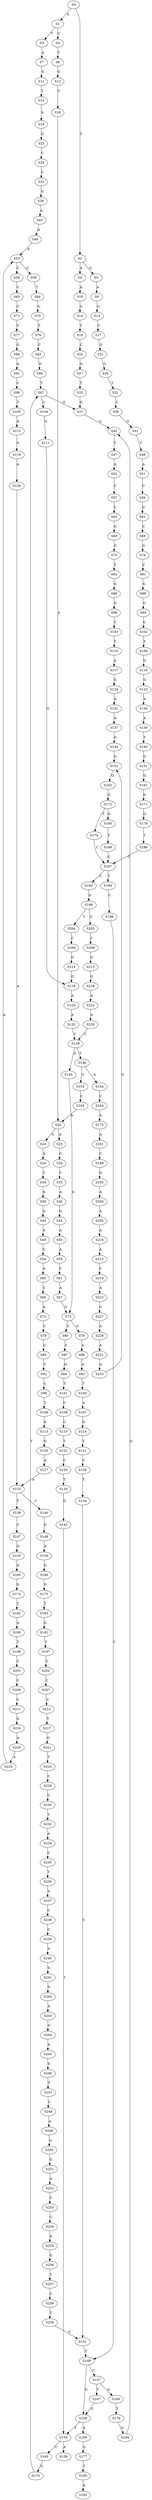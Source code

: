 strict digraph  {
	S0 -> S1 [ label = A ];
	S0 -> S2 [ label = T ];
	S1 -> S3 [ label = T ];
	S1 -> S4 [ label = C ];
	S2 -> S5 [ label = G ];
	S2 -> S6 [ label = A ];
	S3 -> S7 [ label = A ];
	S4 -> S8 [ label = T ];
	S5 -> S9 [ label = A ];
	S6 -> S10 [ label = A ];
	S7 -> S11 [ label = G ];
	S8 -> S12 [ label = G ];
	S9 -> S13 [ label = G ];
	S10 -> S14 [ label = G ];
	S11 -> S15 [ label = T ];
	S12 -> S16 [ label = C ];
	S13 -> S17 [ label = C ];
	S14 -> S18 [ label = T ];
	S15 -> S19 [ label = A ];
	S16 -> S20 [ label = A ];
	S17 -> S21 [ label = G ];
	S18 -> S22 [ label = C ];
	S19 -> S23 [ label = G ];
	S20 -> S24 [ label = G ];
	S20 -> S25 [ label = A ];
	S21 -> S26 [ label = G ];
	S22 -> S27 [ label = G ];
	S23 -> S28 [ label = C ];
	S24 -> S29 [ label = A ];
	S25 -> S30 [ label = C ];
	S26 -> S31 [ label = T ];
	S27 -> S32 [ label = T ];
	S28 -> S33 [ label = C ];
	S29 -> S34 [ label = C ];
	S30 -> S35 [ label = C ];
	S31 -> S36 [ label = C ];
	S32 -> S37 [ label = G ];
	S33 -> S38 [ label = G ];
	S34 -> S39 [ label = G ];
	S35 -> S40 [ label = A ];
	S36 -> S41 [ label = G ];
	S37 -> S42 [ label = G ];
	S38 -> S43 [ label = A ];
	S39 -> S44 [ label = G ];
	S40 -> S45 [ label = G ];
	S41 -> S46 [ label = C ];
	S42 -> S47 [ label = T ];
	S43 -> S48 [ label = A ];
	S44 -> S49 [ label = A ];
	S45 -> S50 [ label = A ];
	S46 -> S51 [ label = A ];
	S47 -> S52 [ label = A ];
	S48 -> S53 [ label = A ];
	S49 -> S54 [ label = C ];
	S50 -> S55 [ label = A ];
	S51 -> S56 [ label = C ];
	S52 -> S57 [ label = C ];
	S53 -> S58 [ label = G ];
	S53 -> S59 [ label = C ];
	S54 -> S60 [ label = A ];
	S55 -> S61 [ label = C ];
	S56 -> S62 [ label = G ];
	S57 -> S63 [ label = C ];
	S58 -> S64 [ label = T ];
	S59 -> S65 [ label = C ];
	S60 -> S66 [ label = C ];
	S61 -> S67 [ label = A ];
	S62 -> S68 [ label = C ];
	S63 -> S69 [ label = G ];
	S64 -> S70 [ label = G ];
	S65 -> S71 [ label = C ];
	S66 -> S72 [ label = A ];
	S67 -> S73 [ label = G ];
	S68 -> S74 [ label = G ];
	S69 -> S75 [ label = G ];
	S70 -> S76 [ label = T ];
	S71 -> S77 [ label = C ];
	S72 -> S78 [ label = C ];
	S73 -> S79 [ label = G ];
	S73 -> S80 [ label = C ];
	S74 -> S81 [ label = C ];
	S75 -> S82 [ label = T ];
	S76 -> S83 [ label = C ];
	S77 -> S84 [ label = G ];
	S78 -> S85 [ label = C ];
	S79 -> S86 [ label = A ];
	S80 -> S87 [ label = C ];
	S81 -> S88 [ label = G ];
	S82 -> S89 [ label = G ];
	S83 -> S90 [ label = G ];
	S84 -> S91 [ label = A ];
	S85 -> S92 [ label = T ];
	S86 -> S93 [ label = A ];
	S87 -> S94 [ label = G ];
	S88 -> S95 [ label = G ];
	S89 -> S96 [ label = G ];
	S90 -> S97 [ label = T ];
	S91 -> S98 [ label = C ];
	S92 -> S99 [ label = C ];
	S93 -> S100 [ label = T ];
	S94 -> S101 [ label = T ];
	S95 -> S102 [ label = C ];
	S96 -> S103 [ label = T ];
	S97 -> S104 [ label = C ];
	S97 -> S37 [ label = G ];
	S98 -> S105 [ label = T ];
	S99 -> S106 [ label = T ];
	S100 -> S107 [ label = A ];
	S101 -> S108 [ label = C ];
	S102 -> S109 [ label = T ];
	S103 -> S110 [ label = T ];
	S104 -> S111 [ label = G ];
	S105 -> S112 [ label = A ];
	S106 -> S113 [ label = A ];
	S107 -> S114 [ label = G ];
	S108 -> S115 [ label = C ];
	S109 -> S116 [ label = G ];
	S110 -> S117 [ label = A ];
	S111 -> S118 [ label = G ];
	S112 -> S119 [ label = G ];
	S113 -> S120 [ label = G ];
	S114 -> S121 [ label = T ];
	S115 -> S122 [ label = T ];
	S116 -> S123 [ label = G ];
	S117 -> S124 [ label = G ];
	S118 -> S125 [ label = A ];
	S119 -> S126 [ label = A ];
	S120 -> S127 [ label = A ];
	S121 -> S128 [ label = C ];
	S122 -> S129 [ label = C ];
	S123 -> S130 [ label = A ];
	S124 -> S131 [ label = A ];
	S125 -> S132 [ label = A ];
	S126 -> S133 [ label = A ];
	S127 -> S133 [ label = A ];
	S128 -> S134 [ label = T ];
	S129 -> S135 [ label = T ];
	S130 -> S136 [ label = A ];
	S131 -> S137 [ label = A ];
	S132 -> S138 [ label = C ];
	S133 -> S139 [ label = T ];
	S133 -> S140 [ label = C ];
	S134 -> S141 [ label = C ];
	S135 -> S142 [ label = G ];
	S136 -> S143 [ label = T ];
	S137 -> S144 [ label = G ];
	S138 -> S145 [ label = A ];
	S138 -> S146 [ label = T ];
	S139 -> S147 [ label = C ];
	S140 -> S148 [ label = G ];
	S141 -> S149 [ label = T ];
	S142 -> S150 [ label = T ];
	S143 -> S151 [ label = G ];
	S144 -> S152 [ label = G ];
	S145 -> S73 [ label = G ];
	S146 -> S153 [ label = G ];
	S146 -> S154 [ label = A ];
	S147 -> S155 [ label = G ];
	S148 -> S156 [ label = A ];
	S149 -> S157 [ label = C ];
	S149 -> S158 [ label = G ];
	S150 -> S159 [ label = A ];
	S150 -> S160 [ label = C ];
	S151 -> S161 [ label = G ];
	S152 -> S162 [ label = G ];
	S153 -> S163 [ label = C ];
	S154 -> S164 [ label = C ];
	S155 -> S165 [ label = G ];
	S156 -> S166 [ label = G ];
	S157 -> S167 [ label = T ];
	S157 -> S168 [ label = G ];
	S158 -> S169 [ label = A ];
	S158 -> S150 [ label = T ];
	S160 -> S170 [ label = G ];
	S161 -> S171 [ label = G ];
	S162 -> S172 [ label = G ];
	S163 -> S20 [ label = A ];
	S164 -> S173 [ label = A ];
	S165 -> S174 [ label = G ];
	S166 -> S175 [ label = G ];
	S167 -> S158 [ label = G ];
	S168 -> S176 [ label = T ];
	S169 -> S177 [ label = G ];
	S170 -> S97 [ label = T ];
	S171 -> S178 [ label = G ];
	S172 -> S179 [ label = T ];
	S172 -> S180 [ label = G ];
	S173 -> S181 [ label = A ];
	S174 -> S182 [ label = T ];
	S175 -> S183 [ label = T ];
	S176 -> S184 [ label = G ];
	S177 -> S185 [ label = T ];
	S178 -> S186 [ label = T ];
	S179 -> S187 [ label = C ];
	S180 -> S188 [ label = T ];
	S181 -> S189 [ label = C ];
	S182 -> S190 [ label = A ];
	S183 -> S191 [ label = G ];
	S184 -> S42 [ label = G ];
	S185 -> S192 [ label = A ];
	S186 -> S187 [ label = C ];
	S187 -> S193 [ label = C ];
	S187 -> S194 [ label = T ];
	S188 -> S187 [ label = C ];
	S189 -> S195 [ label = G ];
	S190 -> S196 [ label = T ];
	S191 -> S197 [ label = T ];
	S193 -> S198 [ label = G ];
	S194 -> S199 [ label = C ];
	S195 -> S200 [ label = A ];
	S196 -> S201 [ label = C ];
	S197 -> S202 [ label = C ];
	S198 -> S203 [ label = C ];
	S198 -> S204 [ label = T ];
	S199 -> S149 [ label = T ];
	S200 -> S205 [ label = A ];
	S201 -> S206 [ label = C ];
	S202 -> S207 [ label = C ];
	S203 -> S208 [ label = C ];
	S204 -> S209 [ label = C ];
	S205 -> S210 [ label = A ];
	S206 -> S211 [ label = C ];
	S207 -> S212 [ label = C ];
	S208 -> S213 [ label = G ];
	S209 -> S214 [ label = G ];
	S210 -> S215 [ label = A ];
	S211 -> S216 [ label = G ];
	S212 -> S217 [ label = T ];
	S213 -> S218 [ label = G ];
	S214 -> S118 [ label = G ];
	S215 -> S219 [ label = C ];
	S216 -> S220 [ label = A ];
	S217 -> S221 [ label = G ];
	S218 -> S222 [ label = A ];
	S219 -> S223 [ label = A ];
	S220 -> S224 [ label = A ];
	S221 -> S225 [ label = T ];
	S222 -> S226 [ label = A ];
	S223 -> S227 [ label = G ];
	S224 -> S53 [ label = A ];
	S225 -> S228 [ label = C ];
	S226 -> S138 [ label = C ];
	S227 -> S229 [ label = A ];
	S228 -> S230 [ label = C ];
	S229 -> S231 [ label = A ];
	S230 -> S232 [ label = T ];
	S231 -> S233 [ label = G ];
	S232 -> S234 [ label = A ];
	S233 -> S152 [ label = G ];
	S234 -> S235 [ label = C ];
	S235 -> S236 [ label = T ];
	S236 -> S237 [ label = A ];
	S237 -> S238 [ label = C ];
	S238 -> S239 [ label = C ];
	S239 -> S240 [ label = A ];
	S240 -> S241 [ label = G ];
	S241 -> S242 [ label = G ];
	S242 -> S243 [ label = A ];
	S243 -> S244 [ label = G ];
	S244 -> S245 [ label = A ];
	S245 -> S246 [ label = G ];
	S246 -> S247 [ label = T ];
	S247 -> S248 [ label = C ];
	S248 -> S249 [ label = A ];
	S249 -> S250 [ label = G ];
	S250 -> S251 [ label = G ];
	S251 -> S252 [ label = A ];
	S252 -> S253 [ label = C ];
	S253 -> S254 [ label = C ];
	S254 -> S255 [ label = A ];
	S255 -> S256 [ label = G ];
	S256 -> S257 [ label = T ];
	S257 -> S258 [ label = C ];
	S258 -> S259 [ label = T ];
	S259 -> S141 [ label = C ];
}
